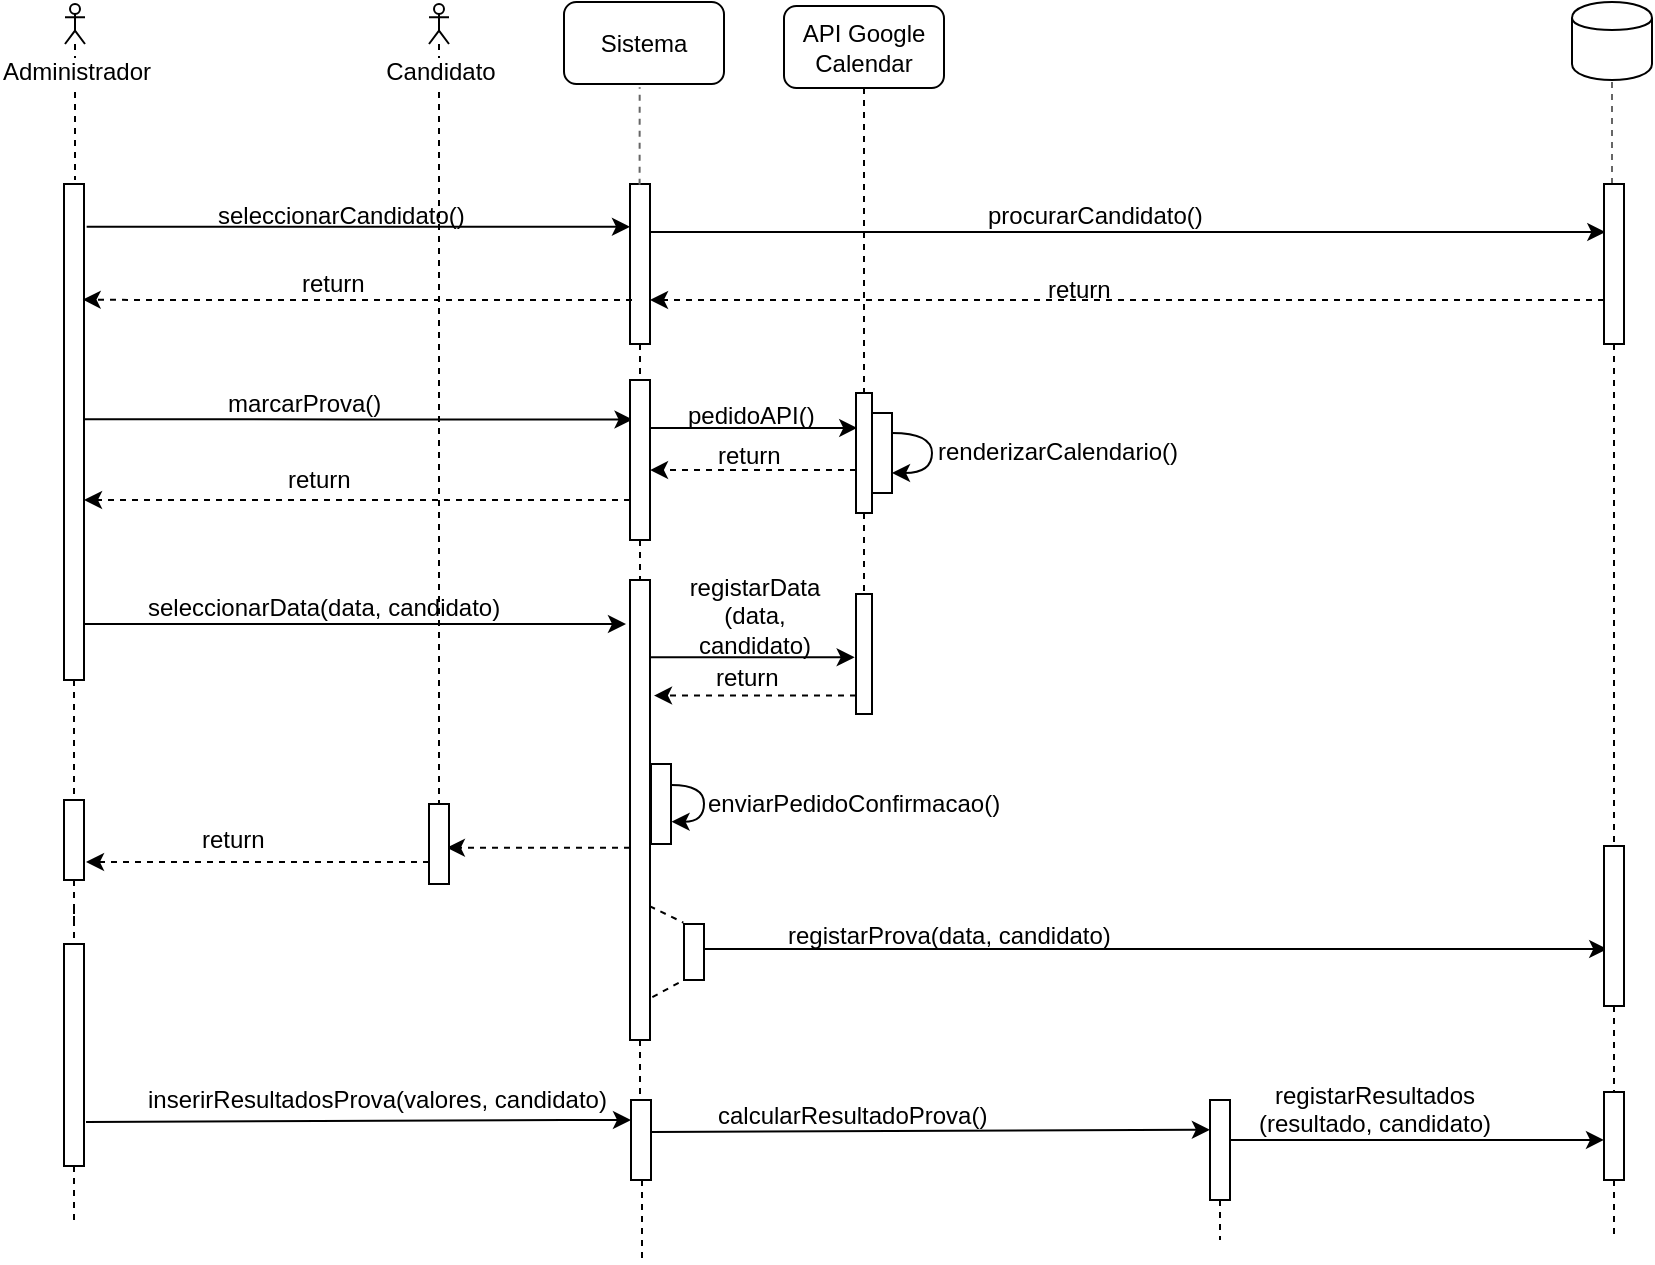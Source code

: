 <mxfile version="12.0.0" type="device" pages="1"><diagram id="rA751sVKyLjmvcsYQQhR" name="Page-1"><mxGraphModel dx="677" dy="408" grid="1" gridSize="10" guides="1" tooltips="1" connect="1" arrows="1" fold="1" page="1" pageScale="1" pageWidth="1169" pageHeight="827" math="0" shadow="0"><root><mxCell id="0"/><mxCell id="1" parent="0"/><mxCell id="Wxv8YKwXDUNMFanN_8jl-38" style="rounded=0;orthogonalLoop=1;jettySize=auto;html=1;endArrow=none;endFill=0;dashed=1;" parent="1" source="cRmKjPNNhjUA1rrWqGOF-1" edge="1"><mxGeometry relative="1" as="geometry"><mxPoint x="85.5" y="480" as="targetPoint"/><mxPoint x="86" y="440" as="sourcePoint"/></mxGeometry></mxCell><mxCell id="cRmKjPNNhjUA1rrWqGOF-1" value="Administrador" style="shape=umlActor;verticalLabelPosition=bottom;labelBackgroundColor=#ffffff;verticalAlign=top;html=1;outlineConnect=0;" parent="1" vertex="1"><mxGeometry x="80.5" y="392" width="10" height="20" as="geometry"/></mxCell><mxCell id="Wxv8YKwXDUNMFanN_8jl-41" style="edgeStyle=none;rounded=0;orthogonalLoop=1;jettySize=auto;html=1;entryX=-0.2;entryY=0.2;entryDx=0;entryDy=0;entryPerimeter=0;endArrow=classic;endFill=1;" parent="1" edge="1"><mxGeometry relative="1" as="geometry"><mxPoint x="90" y="702" as="sourcePoint"/><mxPoint x="361" y="702" as="targetPoint"/></mxGeometry></mxCell><mxCell id="J2khHITQ53_jol2gWgfF-3" style="edgeStyle=orthogonalEdgeStyle;rounded=0;orthogonalLoop=1;jettySize=auto;html=1;dashed=1;endArrow=none;endFill=0;" parent="1" source="J2khHITQ53_jol2gWgfF-5" target="J2khHITQ53_jol2gWgfF-2" edge="1"><mxGeometry relative="1" as="geometry"/></mxCell><mxCell id="cRmKjPNNhjUA1rrWqGOF-12" value="" style="html=1;points=[];perimeter=orthogonalPerimeter;gradientColor=none;" parent="1" vertex="1"><mxGeometry x="80" y="482" width="10" height="248" as="geometry"/></mxCell><mxCell id="cRmKjPNNhjUA1rrWqGOF-31" value="" style="endArrow=none;dashed=1;html=1;strokeColor=#666666;entryX=0.5;entryY=1;entryDx=0;entryDy=0;" parent="1" target="Wxv8YKwXDUNMFanN_8jl-18" edge="1"><mxGeometry width="50" height="50" relative="1" as="geometry"><mxPoint x="854" y="482" as="sourcePoint"/><mxPoint x="844" y="490" as="targetPoint"/></mxGeometry></mxCell><mxCell id="Wxv8YKwXDUNMFanN_8jl-67" style="edgeStyle=none;rounded=0;orthogonalLoop=1;jettySize=auto;html=1;dashed=1;endArrow=none;endFill=0;" parent="1" source="cRmKjPNNhjUA1rrWqGOF-32" target="Wxv8YKwXDUNMFanN_8jl-58" edge="1"><mxGeometry relative="1" as="geometry"><mxPoint x="267.5" y="790" as="targetPoint"/></mxGeometry></mxCell><mxCell id="cRmKjPNNhjUA1rrWqGOF-32" value="Candidato" style="shape=umlActor;verticalLabelPosition=bottom;labelBackgroundColor=#ffffff;verticalAlign=top;html=1;outlineConnect=0;" parent="1" vertex="1"><mxGeometry x="262.5" y="392" width="10" height="20" as="geometry"/></mxCell><mxCell id="cRmKjPNNhjUA1rrWqGOF-42" value="" style="html=1;points=[];perimeter=orthogonalPerimeter;" parent="1" vertex="1"><mxGeometry x="484" y="596.5" width="10" height="40" as="geometry"/></mxCell><mxCell id="Wxv8YKwXDUNMFanN_8jl-25" style="edgeStyle=orthogonalEdgeStyle;rounded=0;orthogonalLoop=1;jettySize=auto;html=1;entryX=0.128;entryY=0.247;entryDx=0;entryDy=0;entryPerimeter=0;" parent="1" target="Wxv8YKwXDUNMFanN_8jl-24" edge="1"><mxGeometry relative="1" as="geometry"><mxPoint x="90" y="599.667" as="sourcePoint"/><mxPoint x="350" y="610" as="targetPoint"/><Array as="points"><mxPoint x="226" y="600"/></Array></mxGeometry></mxCell><mxCell id="Wxv8YKwXDUNMFanN_8jl-1" value="" style="endArrow=classic;html=1;exitX=1.133;exitY=0.283;exitDx=0;exitDy=0;exitPerimeter=0;" parent="1" edge="1"><mxGeometry width="50" height="50" relative="1" as="geometry"><mxPoint x="91.33" y="503.374" as="sourcePoint"/><mxPoint x="363" y="503.374" as="targetPoint"/></mxGeometry></mxCell><mxCell id="Wxv8YKwXDUNMFanN_8jl-2" value="seleccionarCandidato()" style="text;html=1;resizable=0;points=[];autosize=1;align=left;verticalAlign=top;spacingTop=-4;" parent="1" vertex="1"><mxGeometry x="155" y="488" width="140" height="20" as="geometry"/></mxCell><mxCell id="Wxv8YKwXDUNMFanN_8jl-5" value="marcarProva()" style="text;html=1;resizable=0;points=[];autosize=1;align=left;verticalAlign=top;spacingTop=-4;" parent="1" vertex="1"><mxGeometry x="160" y="582" width="90" height="20" as="geometry"/></mxCell><mxCell id="Wxv8YKwXDUNMFanN_8jl-11" value="Sistema" style="rounded=1;whiteSpace=wrap;html=1;" parent="1" vertex="1"><mxGeometry x="330" y="391" width="80" height="41" as="geometry"/></mxCell><mxCell id="Wxv8YKwXDUNMFanN_8jl-44" style="edgeStyle=none;rounded=0;orthogonalLoop=1;jettySize=auto;html=1;endArrow=none;endFill=0;dashed=1;" parent="1" source="Wxv8YKwXDUNMFanN_8jl-12" target="Wxv8YKwXDUNMFanN_8jl-26" edge="1"><mxGeometry relative="1" as="geometry"/></mxCell><mxCell id="Wxv8YKwXDUNMFanN_8jl-12" value="API Google Calendar" style="rounded=1;whiteSpace=wrap;html=1;" parent="1" vertex="1"><mxGeometry x="440" y="393" width="80" height="41" as="geometry"/></mxCell><mxCell id="Wxv8YKwXDUNMFanN_8jl-19" style="edgeStyle=orthogonalEdgeStyle;rounded=0;orthogonalLoop=1;jettySize=auto;html=1;entryX=0.067;entryY=0.3;entryDx=0;entryDy=0;entryPerimeter=0;" parent="1" target="Wxv8YKwXDUNMFanN_8jl-71" edge="1"><mxGeometry relative="1" as="geometry"><mxPoint x="756.987" y="503.991" as="targetPoint"/><mxPoint x="373" y="504" as="sourcePoint"/><Array as="points"><mxPoint x="373" y="506"/></Array></mxGeometry></mxCell><mxCell id="Jgc1Gbkcao_fHL7e7HqH-2" style="rounded=0;orthogonalLoop=1;jettySize=auto;html=1;endArrow=none;endFill=0;dashed=1;" edge="1" parent="1" source="Wxv8YKwXDUNMFanN_8jl-13" target="Wxv8YKwXDUNMFanN_8jl-24"><mxGeometry relative="1" as="geometry"><mxPoint x="368" y="570" as="targetPoint"/></mxGeometry></mxCell><mxCell id="Wxv8YKwXDUNMFanN_8jl-13" value="" style="html=1;points=[];perimeter=orthogonalPerimeter;gradientColor=none;" parent="1" vertex="1"><mxGeometry x="363" y="482" width="10" height="80" as="geometry"/></mxCell><mxCell id="Wxv8YKwXDUNMFanN_8jl-14" value="" style="endArrow=none;dashed=1;html=1;entryX=0.473;entryY=1.039;entryDx=0;entryDy=0;strokeColor=#666666;entryPerimeter=0;exitX=0.48;exitY=0.005;exitDx=0;exitDy=0;exitPerimeter=0;" parent="1" source="Wxv8YKwXDUNMFanN_8jl-13" target="Wxv8YKwXDUNMFanN_8jl-11" edge="1"><mxGeometry width="50" height="50" relative="1" as="geometry"><mxPoint x="330" y="604" as="sourcePoint"/><mxPoint x="330" y="457.5" as="targetPoint"/></mxGeometry></mxCell><mxCell id="Wxv8YKwXDUNMFanN_8jl-16" style="edgeStyle=orthogonalEdgeStyle;rounded=0;orthogonalLoop=1;jettySize=auto;html=1;dashed=1;entryX=0.933;entryY=0.233;entryDx=0;entryDy=0;entryPerimeter=0;" parent="1" target="cRmKjPNNhjUA1rrWqGOF-12" edge="1"><mxGeometry relative="1" as="geometry"><mxPoint x="120" y="550" as="targetPoint"/><mxPoint x="364" y="540" as="sourcePoint"/><Array as="points"><mxPoint x="120" y="540"/></Array></mxGeometry></mxCell><mxCell id="Wxv8YKwXDUNMFanN_8jl-17" value="return" style="text;html=1;resizable=0;points=[];autosize=1;align=left;verticalAlign=top;spacingTop=-4;" parent="1" vertex="1"><mxGeometry x="197" y="522" width="50" height="20" as="geometry"/></mxCell><mxCell id="Wxv8YKwXDUNMFanN_8jl-18" value="" style="shape=cylinder;whiteSpace=wrap;html=1;boundedLbl=1;backgroundOutline=1;" parent="1" vertex="1"><mxGeometry x="834" y="391" width="40" height="39" as="geometry"/></mxCell><mxCell id="Wxv8YKwXDUNMFanN_8jl-20" value="procurarCandidato()" style="text;html=1;resizable=0;points=[];autosize=1;align=left;verticalAlign=top;spacingTop=-4;" parent="1" vertex="1"><mxGeometry x="540" y="488" width="120" height="20" as="geometry"/></mxCell><mxCell id="Wxv8YKwXDUNMFanN_8jl-22" style="edgeStyle=orthogonalEdgeStyle;rounded=0;orthogonalLoop=1;jettySize=auto;html=1;dashed=1;exitX=0;exitY=0.725;exitDx=0;exitDy=0;exitPerimeter=0;" parent="1" source="Wxv8YKwXDUNMFanN_8jl-71" edge="1"><mxGeometry relative="1" as="geometry"><mxPoint x="756" y="540" as="sourcePoint"/><mxPoint x="373" y="540" as="targetPoint"/></mxGeometry></mxCell><mxCell id="Wxv8YKwXDUNMFanN_8jl-23" value="return" style="text;html=1;resizable=0;points=[];autosize=1;align=left;verticalAlign=top;spacingTop=-4;" parent="1" vertex="1"><mxGeometry x="570" y="525" width="50" height="20" as="geometry"/></mxCell><mxCell id="Wxv8YKwXDUNMFanN_8jl-28" style="edgeStyle=orthogonalEdgeStyle;rounded=0;orthogonalLoop=1;jettySize=auto;html=1;entryX=0.078;entryY=0.258;entryDx=0;entryDy=0;entryPerimeter=0;" parent="1" edge="1"><mxGeometry relative="1" as="geometry"><mxPoint x="373" y="603.961" as="sourcePoint"/><mxPoint x="476.621" y="603.961" as="targetPoint"/><Array as="points"><mxPoint x="400" y="604"/><mxPoint x="400" y="604"/></Array></mxGeometry></mxCell><mxCell id="Wxv8YKwXDUNMFanN_8jl-32" style="edgeStyle=orthogonalEdgeStyle;rounded=0;orthogonalLoop=1;jettySize=auto;html=1;entryX=1;entryY=0.794;entryDx=0;entryDy=0;entryPerimeter=0;dashed=1;" parent="1" source="Wxv8YKwXDUNMFanN_8jl-24" edge="1"><mxGeometry relative="1" as="geometry"><mxPoint x="90" y="640" as="targetPoint"/><Array as="points"><mxPoint x="290" y="640"/><mxPoint x="290" y="640"/></Array></mxGeometry></mxCell><mxCell id="Jgc1Gbkcao_fHL7e7HqH-3" style="rounded=0;orthogonalLoop=1;jettySize=auto;html=1;dashed=1;endArrow=none;endFill=0;" edge="1" parent="1" source="Wxv8YKwXDUNMFanN_8jl-24" target="Wxv8YKwXDUNMFanN_8jl-40"><mxGeometry relative="1" as="geometry"><mxPoint x="368" y="670" as="targetPoint"/></mxGeometry></mxCell><mxCell id="Wxv8YKwXDUNMFanN_8jl-24" value="" style="html=1;points=[];perimeter=orthogonalPerimeter;gradientColor=none;" parent="1" vertex="1"><mxGeometry x="363" y="580" width="10" height="80" as="geometry"/></mxCell><mxCell id="Wxv8YKwXDUNMFanN_8jl-30" style="edgeStyle=orthogonalEdgeStyle;rounded=0;orthogonalLoop=1;jettySize=auto;html=1;dashed=1;" parent="1" edge="1"><mxGeometry relative="1" as="geometry"><mxPoint x="476" y="625.019" as="sourcePoint"/><mxPoint x="373" y="625.019" as="targetPoint"/><Array as="points"><mxPoint x="450" y="625"/><mxPoint x="450" y="625"/></Array></mxGeometry></mxCell><mxCell id="Wxv8YKwXDUNMFanN_8jl-45" style="edgeStyle=none;rounded=0;orthogonalLoop=1;jettySize=auto;html=1;dashed=1;endArrow=none;endFill=0;" parent="1" source="Wxv8YKwXDUNMFanN_8jl-26" target="Wxv8YKwXDUNMFanN_8jl-43" edge="1"><mxGeometry relative="1" as="geometry"/></mxCell><mxCell id="Wxv8YKwXDUNMFanN_8jl-26" value="" style="html=1;points=[];perimeter=orthogonalPerimeter;gradientColor=none;" parent="1" vertex="1"><mxGeometry x="476" y="586.5" width="8" height="60" as="geometry"/></mxCell><mxCell id="Wxv8YKwXDUNMFanN_8jl-29" value="pedidoAPI()" style="text;html=1;resizable=0;points=[];autosize=1;align=left;verticalAlign=top;spacingTop=-4;" parent="1" vertex="1"><mxGeometry x="390" y="588" width="80" height="20" as="geometry"/></mxCell><mxCell id="Wxv8YKwXDUNMFanN_8jl-31" value="return" style="text;html=1;resizable=0;points=[];autosize=1;align=left;verticalAlign=top;spacingTop=-4;" parent="1" vertex="1"><mxGeometry x="405" y="608" width="50" height="20" as="geometry"/></mxCell><mxCell id="Wxv8YKwXDUNMFanN_8jl-33" value="return" style="text;html=1;resizable=0;points=[];autosize=1;align=left;verticalAlign=top;spacingTop=-4;" parent="1" vertex="1"><mxGeometry x="190" y="620" width="50" height="20" as="geometry"/></mxCell><mxCell id="Wxv8YKwXDUNMFanN_8jl-34" style="edgeStyle=orthogonalEdgeStyle;rounded=0;orthogonalLoop=1;jettySize=auto;html=1;curved=1;" parent="1" source="cRmKjPNNhjUA1rrWqGOF-42" target="cRmKjPNNhjUA1rrWqGOF-42" edge="1"><mxGeometry relative="1" as="geometry"/></mxCell><mxCell id="Wxv8YKwXDUNMFanN_8jl-35" value="renderizarCalendario()" style="text;html=1;resizable=0;points=[];autosize=1;align=left;verticalAlign=top;spacingTop=-4;" parent="1" vertex="1"><mxGeometry x="514.5" y="606" width="140" height="20" as="geometry"/></mxCell><mxCell id="Wxv8YKwXDUNMFanN_8jl-46" style="edgeStyle=none;rounded=0;orthogonalLoop=1;jettySize=auto;html=1;entryX=-0.083;entryY=0.528;entryDx=0;entryDy=0;entryPerimeter=0;endArrow=classic;endFill=1;" parent="1" source="Wxv8YKwXDUNMFanN_8jl-40" target="Wxv8YKwXDUNMFanN_8jl-43" edge="1"><mxGeometry relative="1" as="geometry"/></mxCell><mxCell id="Wxv8YKwXDUNMFanN_8jl-62" style="edgeStyle=none;rounded=0;orthogonalLoop=1;jettySize=auto;html=1;entryX=0.893;entryY=0.546;entryDx=0;entryDy=0;entryPerimeter=0;dashed=1;endArrow=classic;endFill=1;" parent="1" source="Wxv8YKwXDUNMFanN_8jl-40" target="Wxv8YKwXDUNMFanN_8jl-58" edge="1"><mxGeometry relative="1" as="geometry"/></mxCell><mxCell id="Wxv8YKwXDUNMFanN_8jl-79" style="edgeStyle=none;rounded=0;orthogonalLoop=1;jettySize=auto;html=1;dashed=1;endArrow=none;endFill=0;" parent="1" source="Wxv8YKwXDUNMFanN_8jl-40" target="Wxv8YKwXDUNMFanN_8jl-78" edge="1"><mxGeometry relative="1" as="geometry"/></mxCell><mxCell id="Wxv8YKwXDUNMFanN_8jl-40" value="" style="html=1;points=[];perimeter=orthogonalPerimeter;gradientColor=none;" parent="1" vertex="1"><mxGeometry x="363" y="680" width="10" height="230" as="geometry"/></mxCell><mxCell id="Wxv8YKwXDUNMFanN_8jl-42" value="seleccionarData(data, candidato)" style="text;html=1;resizable=0;points=[];autosize=1;align=left;verticalAlign=top;spacingTop=-4;" parent="1" vertex="1"><mxGeometry x="120" y="684" width="190" height="20" as="geometry"/></mxCell><mxCell id="Wxv8YKwXDUNMFanN_8jl-48" style="edgeStyle=none;rounded=0;orthogonalLoop=1;jettySize=auto;html=1;entryX=1.2;entryY=0.286;entryDx=0;entryDy=0;entryPerimeter=0;endArrow=classic;endFill=1;dashed=1;" parent="1" edge="1"><mxGeometry relative="1" as="geometry"><mxPoint x="476" y="737.78" as="sourcePoint"/><mxPoint x="375" y="737.78" as="targetPoint"/></mxGeometry></mxCell><mxCell id="Wxv8YKwXDUNMFanN_8jl-43" value="" style="html=1;points=[];perimeter=orthogonalPerimeter;gradientColor=none;" parent="1" vertex="1"><mxGeometry x="476" y="687" width="8" height="60" as="geometry"/></mxCell><mxCell id="Wxv8YKwXDUNMFanN_8jl-47" value="registarData&lt;br&gt;(data, &lt;br&gt;candidato)" style="text;html=1;resizable=0;points=[];autosize=1;align=center;verticalAlign=top;spacingTop=-4;" parent="1" vertex="1"><mxGeometry x="384.5" y="674" width="80" height="40" as="geometry"/></mxCell><mxCell id="Wxv8YKwXDUNMFanN_8jl-49" value="return" style="text;html=1;resizable=0;points=[];autosize=1;align=left;verticalAlign=top;spacingTop=-4;" parent="1" vertex="1"><mxGeometry x="403.5" y="719" width="50" height="20" as="geometry"/></mxCell><mxCell id="Wxv8YKwXDUNMFanN_8jl-56" style="edgeStyle=orthogonalEdgeStyle;curved=1;rounded=0;orthogonalLoop=1;jettySize=auto;html=1;endArrow=classic;endFill=1;exitX=1.018;exitY=0.264;exitDx=0;exitDy=0;exitPerimeter=0;entryX=1.029;entryY=0.722;entryDx=0;entryDy=0;entryPerimeter=0;" parent="1" source="Wxv8YKwXDUNMFanN_8jl-50" target="Wxv8YKwXDUNMFanN_8jl-50" edge="1"><mxGeometry relative="1" as="geometry"><mxPoint x="390" y="800" as="targetPoint"/><Array as="points"><mxPoint x="400" y="783"/><mxPoint x="400" y="801"/></Array></mxGeometry></mxCell><mxCell id="Wxv8YKwXDUNMFanN_8jl-50" value="" style="html=1;points=[];perimeter=orthogonalPerimeter;" parent="1" vertex="1"><mxGeometry x="373.5" y="772" width="10" height="40" as="geometry"/></mxCell><mxCell id="Wxv8YKwXDUNMFanN_8jl-51" value="enviarPedidoConfirmacao()" style="text;html=1;resizable=0;points=[];autosize=1;align=left;verticalAlign=top;spacingTop=-4;" parent="1" vertex="1"><mxGeometry x="400" y="782" width="160" height="20" as="geometry"/></mxCell><mxCell id="J2khHITQ53_jol2gWgfF-7" style="edgeStyle=orthogonalEdgeStyle;rounded=0;orthogonalLoop=1;jettySize=auto;html=1;entryX=1.1;entryY=0.65;entryDx=0;entryDy=0;entryPerimeter=0;dashed=1;endArrow=classic;endFill=1;" parent="1" edge="1"><mxGeometry relative="1" as="geometry"><mxPoint x="262.5" y="821" as="sourcePoint"/><mxPoint x="91" y="821" as="targetPoint"/><Array as="points"><mxPoint x="220" y="821"/><mxPoint x="220" y="821"/></Array></mxGeometry></mxCell><mxCell id="Wxv8YKwXDUNMFanN_8jl-58" value="" style="html=1;points=[];perimeter=orthogonalPerimeter;" parent="1" vertex="1"><mxGeometry x="262.5" y="792" width="10" height="40" as="geometry"/></mxCell><mxCell id="Wxv8YKwXDUNMFanN_8jl-63" value="return" style="text;html=1;resizable=0;points=[];autosize=1;align=left;verticalAlign=top;spacingTop=-4;" parent="1" vertex="1"><mxGeometry x="147" y="800" width="50" height="20" as="geometry"/></mxCell><mxCell id="Wxv8YKwXDUNMFanN_8jl-73" style="edgeStyle=none;rounded=0;orthogonalLoop=1;jettySize=auto;html=1;entryX=0.162;entryY=0.644;entryDx=0;entryDy=0;entryPerimeter=0;endArrow=classic;endFill=1;" parent="1" source="Wxv8YKwXDUNMFanN_8jl-68" target="Wxv8YKwXDUNMFanN_8jl-72" edge="1"><mxGeometry relative="1" as="geometry"/></mxCell><mxCell id="Wxv8YKwXDUNMFanN_8jl-68" value="" style="html=1;points=[];perimeter=orthogonalPerimeter;" parent="1" vertex="1"><mxGeometry x="390" y="852" width="10" height="28" as="geometry"/></mxCell><mxCell id="Wxv8YKwXDUNMFanN_8jl-69" value="" style="endArrow=none;dashed=1;html=1;exitX=0.978;exitY=0.709;exitDx=0;exitDy=0;exitPerimeter=0;entryX=-0.032;entryY=-0.026;entryDx=0;entryDy=0;entryPerimeter=0;" parent="1" source="Wxv8YKwXDUNMFanN_8jl-40" target="Wxv8YKwXDUNMFanN_8jl-68" edge="1"><mxGeometry width="50" height="50" relative="1" as="geometry"><mxPoint x="430" y="940" as="sourcePoint"/><mxPoint x="480" y="890" as="targetPoint"/></mxGeometry></mxCell><mxCell id="Wxv8YKwXDUNMFanN_8jl-70" value="" style="endArrow=none;dashed=1;html=1;exitX=1.117;exitY=0.907;exitDx=0;exitDy=0;exitPerimeter=0;entryX=0.028;entryY=0.994;entryDx=0;entryDy=0;entryPerimeter=0;" parent="1" source="Wxv8YKwXDUNMFanN_8jl-40" target="Wxv8YKwXDUNMFanN_8jl-68" edge="1"><mxGeometry width="50" height="50" relative="1" as="geometry"><mxPoint x="470" y="910" as="sourcePoint"/><mxPoint x="520" y="860" as="targetPoint"/></mxGeometry></mxCell><mxCell id="Wxv8YKwXDUNMFanN_8jl-75" style="edgeStyle=none;rounded=0;orthogonalLoop=1;jettySize=auto;html=1;endArrow=none;endFill=0;dashed=1;" parent="1" source="Wxv8YKwXDUNMFanN_8jl-71" target="Wxv8YKwXDUNMFanN_8jl-72" edge="1"><mxGeometry relative="1" as="geometry"/></mxCell><mxCell id="Wxv8YKwXDUNMFanN_8jl-71" value="" style="html=1;points=[];perimeter=orthogonalPerimeter;gradientColor=none;" parent="1" vertex="1"><mxGeometry x="850" y="482" width="10" height="80" as="geometry"/></mxCell><mxCell id="Jgc1Gbkcao_fHL7e7HqH-5" style="edgeStyle=orthogonalEdgeStyle;rounded=0;orthogonalLoop=1;jettySize=auto;html=1;dashed=1;endArrow=none;endFill=0;" edge="1" parent="1" source="Wxv8YKwXDUNMFanN_8jl-72" target="Wxv8YKwXDUNMFanN_8jl-88"><mxGeometry relative="1" as="geometry"><mxPoint x="890" y="920" as="targetPoint"/></mxGeometry></mxCell><mxCell id="Wxv8YKwXDUNMFanN_8jl-72" value="" style="html=1;points=[];perimeter=orthogonalPerimeter;gradientColor=none;" parent="1" vertex="1"><mxGeometry x="850" y="813" width="10" height="80" as="geometry"/></mxCell><mxCell id="Wxv8YKwXDUNMFanN_8jl-74" value="registarProva(data, candidato)" style="text;html=1;resizable=0;points=[];autosize=1;align=left;verticalAlign=top;spacingTop=-4;" parent="1" vertex="1"><mxGeometry x="440" y="848" width="180" height="20" as="geometry"/></mxCell><mxCell id="Wxv8YKwXDUNMFanN_8jl-80" style="edgeStyle=none;rounded=0;orthogonalLoop=1;jettySize=auto;html=1;endArrow=classic;endFill=1;exitX=1.1;exitY=0.802;exitDx=0;exitDy=0;exitPerimeter=0;" parent="1" source="J2khHITQ53_jol2gWgfF-2" target="Wxv8YKwXDUNMFanN_8jl-78" edge="1"><mxGeometry relative="1" as="geometry"><mxPoint x="360" y="963" as="targetPoint"/><Array as="points"><mxPoint x="330" y="950"/></Array><mxPoint x="179" y="950" as="sourcePoint"/></mxGeometry></mxCell><mxCell id="Jgc1Gbkcao_fHL7e7HqH-8" style="rounded=0;orthogonalLoop=1;jettySize=auto;html=1;dashed=1;endArrow=none;endFill=0;" edge="1" parent="1" source="Wxv8YKwXDUNMFanN_8jl-78"><mxGeometry relative="1" as="geometry"><mxPoint x="369" y="1020" as="targetPoint"/></mxGeometry></mxCell><mxCell id="Wxv8YKwXDUNMFanN_8jl-78" value="" style="html=1;points=[];perimeter=orthogonalPerimeter;" parent="1" vertex="1"><mxGeometry x="363.5" y="940" width="10" height="40" as="geometry"/></mxCell><mxCell id="Wxv8YKwXDUNMFanN_8jl-85" style="edgeStyle=none;rounded=0;orthogonalLoop=1;jettySize=auto;html=1;endArrow=classic;endFill=1;entryX=-0.005;entryY=0.322;entryDx=0;entryDy=0;entryPerimeter=0;" parent="1" edge="1"><mxGeometry relative="1" as="geometry"><mxPoint x="652.95" y="954.88" as="targetPoint"/><mxPoint x="373.5" y="956" as="sourcePoint"/></mxGeometry></mxCell><mxCell id="Wxv8YKwXDUNMFanN_8jl-90" style="edgeStyle=none;rounded=0;orthogonalLoop=1;jettySize=auto;html=1;endArrow=classic;endFill=1;entryX=0;entryY=0.545;entryDx=0;entryDy=0;entryPerimeter=0;" parent="1" source="Wxv8YKwXDUNMFanN_8jl-86" target="Wxv8YKwXDUNMFanN_8jl-88" edge="1"><mxGeometry relative="1" as="geometry"><mxPoint x="764.67" y="961.436" as="targetPoint"/></mxGeometry></mxCell><mxCell id="Jgc1Gbkcao_fHL7e7HqH-7" style="rounded=0;orthogonalLoop=1;jettySize=auto;html=1;dashed=1;endArrow=none;endFill=0;" edge="1" parent="1" source="Wxv8YKwXDUNMFanN_8jl-86"><mxGeometry relative="1" as="geometry"><mxPoint x="658" y="1010" as="targetPoint"/></mxGeometry></mxCell><mxCell id="Wxv8YKwXDUNMFanN_8jl-86" value="" style="html=1;points=[];perimeter=orthogonalPerimeter;" parent="1" vertex="1"><mxGeometry x="653" y="940" width="10" height="50" as="geometry"/></mxCell><mxCell id="Wxv8YKwXDUNMFanN_8jl-87" value="calcularResultadoProva()" style="text;html=1;resizable=0;points=[];autosize=1;align=left;verticalAlign=top;spacingTop=-4;" parent="1" vertex="1"><mxGeometry x="405" y="938" width="150" height="20" as="geometry"/></mxCell><mxCell id="Jgc1Gbkcao_fHL7e7HqH-6" style="rounded=0;orthogonalLoop=1;jettySize=auto;html=1;dashed=1;endArrow=none;endFill=0;" edge="1" parent="1" source="Wxv8YKwXDUNMFanN_8jl-88"><mxGeometry relative="1" as="geometry"><mxPoint x="855" y="1010" as="targetPoint"/></mxGeometry></mxCell><mxCell id="Wxv8YKwXDUNMFanN_8jl-88" value="" style="html=1;points=[];perimeter=orthogonalPerimeter;" parent="1" vertex="1"><mxGeometry x="850" y="936" width="10" height="44" as="geometry"/></mxCell><mxCell id="Wxv8YKwXDUNMFanN_8jl-93" value="registarResultados&lt;br&gt;(resultado, candidato)" style="text;html=1;resizable=0;points=[];autosize=1;align=center;verticalAlign=top;spacingTop=-4;" parent="1" vertex="1"><mxGeometry x="670" y="928" width="130" height="30" as="geometry"/></mxCell><mxCell id="Jgc1Gbkcao_fHL7e7HqH-9" style="edgeStyle=none;rounded=0;orthogonalLoop=1;jettySize=auto;html=1;dashed=1;endArrow=none;endFill=0;" edge="1" parent="1" source="J2khHITQ53_jol2gWgfF-2"><mxGeometry relative="1" as="geometry"><mxPoint x="85" y="1000" as="targetPoint"/></mxGeometry></mxCell><mxCell id="J2khHITQ53_jol2gWgfF-2" value="" style="html=1;points=[];perimeter=orthogonalPerimeter;gradientColor=none;" parent="1" vertex="1"><mxGeometry x="80" y="862" width="10" height="111" as="geometry"/></mxCell><mxCell id="J2khHITQ53_jol2gWgfF-4" value="inserirResultadosProva(valores, candidato)" style="text;html=1;resizable=0;points=[];autosize=1;align=left;verticalAlign=top;spacingTop=-4;" parent="1" vertex="1"><mxGeometry x="120" y="930" width="240" height="20" as="geometry"/></mxCell><mxCell id="J2khHITQ53_jol2gWgfF-5" value="" style="html=1;points=[];perimeter=orthogonalPerimeter;" parent="1" vertex="1"><mxGeometry x="80" y="790" width="10" height="40" as="geometry"/></mxCell><mxCell id="J2khHITQ53_jol2gWgfF-6" style="edgeStyle=orthogonalEdgeStyle;rounded=0;orthogonalLoop=1;jettySize=auto;html=1;dashed=1;endArrow=none;endFill=0;" parent="1" source="cRmKjPNNhjUA1rrWqGOF-12" target="J2khHITQ53_jol2gWgfF-5" edge="1"><mxGeometry relative="1" as="geometry"><mxPoint x="85" y="730" as="sourcePoint"/><mxPoint x="85" y="862" as="targetPoint"/></mxGeometry></mxCell></root></mxGraphModel></diagram></mxfile>